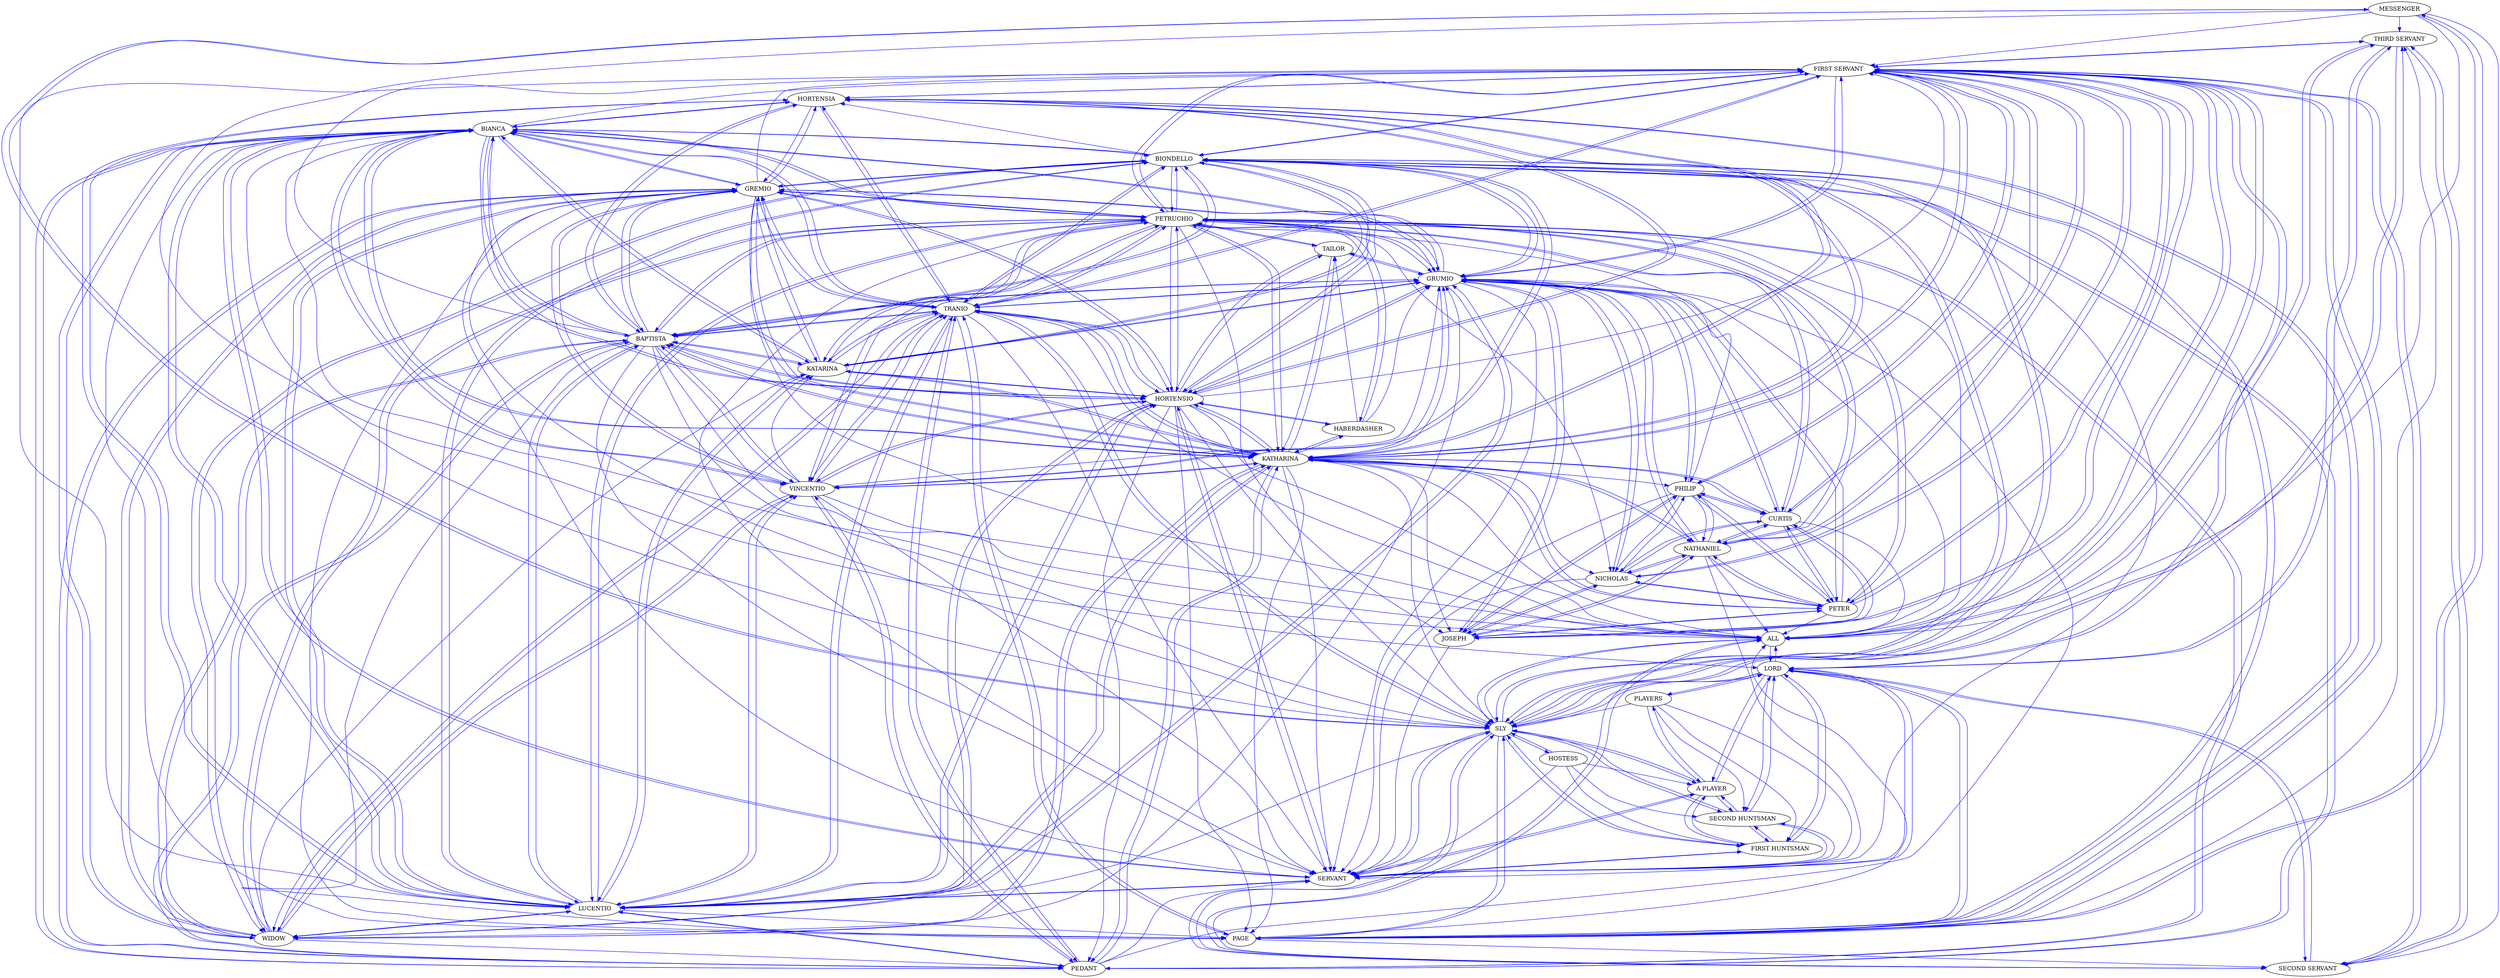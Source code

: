 strict digraph  {
	MESSENGER -> "THIRD SERVANT"	 [color=blue,
		weight=8];
	MESSENGER -> "FIRST SERVANT"	 [color=blue,
		weight=8];
	MESSENGER -> PAGE	 [color=blue,
		weight=8];
	MESSENGER -> "SECOND SERVANT"	 [color=blue,
		weight=8];
	MESSENGER -> ALL	 [color=blue,
		weight=8];
	MESSENGER -> SLY	 [color=blue,
		weight=8];
	MESSENGER -> LORD	 [color=blue,
		weight=8];
	PHILIP -> CURTIS	 [color=blue,
		weight=1];
	PHILIP -> JOSEPH	 [color=blue,
		weight=1];
	PHILIP -> PETER	 [color=blue,
		weight=1];
	PHILIP -> "FIRST SERVANT"	 [color=blue,
		weight=1];
	PHILIP -> NICHOLAS	 [color=blue,
		weight=1];
	PHILIP -> GRUMIO	 [color=blue,
		weight=1];
	PHILIP -> NATHANIEL	 [color=blue,
		weight=1];
	PHILIP -> SERVANT	 [color=blue,
		weight=1];
	HOSTESS -> "FIRST HUNTSMAN"	 [color=blue,
		weight=4];
	HOSTESS -> "SECOND HUNTSMAN"	 [color=blue,
		weight=4];
	HOSTESS -> SLY	 [color=blue,
		weight=4];
	HOSTESS -> "A PLAYER"	 [color=blue,
		weight=4];
	HOSTESS -> SERVANT	 [color=blue,
		weight=4];
	WIDOW -> LUCENTIO	 [color=blue,
		weight=11];
	WIDOW -> PEDANT	 [color=blue,
		weight=11];
	WIDOW -> KATHARINA	 [color=blue,
		weight=11];
	WIDOW -> HORTENSIO	 [color=blue,
		weight=11];
	WIDOW -> VINCENTIO	 [color=blue,
		weight=11];
	WIDOW -> GRUMIO	 [color=blue,
		weight=7];
	WIDOW -> KATARINA	 [color=blue,
		weight=4];
	WIDOW -> BAPTISTA	 [color=blue,
		weight=11];
	WIDOW -> TRANIO	 [color=blue,
		weight=11];
	WIDOW -> PETRUCHIO	 [color=blue,
		weight=11];
	WIDOW -> GREMIO	 [color=blue,
		weight=11];
	WIDOW -> BIONDELLO	 [color=blue,
		weight=11];
	WIDOW -> BIANCA	 [color=blue,
		weight=11];
	CURTIS -> PHILIP	 [color=blue,
		weight=25];
	CURTIS -> JOSEPH	 [color=blue,
		weight=25];
	CURTIS -> PETER	 [color=blue,
		weight=25];
	CURTIS -> "FIRST SERVANT"	 [color=blue,
		weight=25];
	CURTIS -> KATHARINA	 [color=blue,
		weight=5];
	CURTIS -> NICHOLAS	 [color=blue,
		weight=25];
	CURTIS -> GRUMIO	 [color=blue,
		weight=25];
	CURTIS -> NATHANIEL	 [color=blue,
		weight=25];
	CURTIS -> ALL	 [color=blue,
		weight=5];
	CURTIS -> PETRUCHIO	 [color=blue,
		weight=5];
	"FIRST HUNTSMAN" -> "SECOND HUNTSMAN"	 [color=blue,
		weight=9];
	"FIRST HUNTSMAN" -> SLY	 [color=blue,
		weight=9];
	"FIRST HUNTSMAN" -> "A PLAYER"	 [color=blue,
		weight=9];
	"FIRST HUNTSMAN" -> SERVANT	 [color=blue,
		weight=9];
	"FIRST HUNTSMAN" -> LORD	 [color=blue,
		weight=9];
	"SECOND HUNTSMAN" -> "FIRST HUNTSMAN"	 [color=blue,
		weight=3];
	"SECOND HUNTSMAN" -> SLY	 [color=blue,
		weight=3];
	"SECOND HUNTSMAN" -> "A PLAYER"	 [color=blue,
		weight=3];
	"SECOND HUNTSMAN" -> SERVANT	 [color=blue,
		weight=3];
	"SECOND HUNTSMAN" -> LORD	 [color=blue,
		weight=3];
	HABERDASHER -> KATHARINA	 [color=blue,
		weight=1];
	HABERDASHER -> HORTENSIO	 [color=blue,
		weight=1];
	HABERDASHER -> GRUMIO	 [color=blue,
		weight=1];
	HABERDASHER -> PETRUCHIO	 [color=blue,
		weight=1];
	HABERDASHER -> TAILOR	 [color=blue,
		weight=1];
	HORTENSIA -> LUCENTIO	 [color=blue,
		weight=1];
	HORTENSIA -> "FIRST SERVANT"	 [color=blue,
		weight=1];
	HORTENSIA -> PAGE	 [color=blue,
		weight=1];
	HORTENSIA -> KATHARINA	 [color=blue,
		weight=1];
	HORTENSIA -> HORTENSIO	 [color=blue,
		weight=1];
	HORTENSIA -> BAPTISTA	 [color=blue,
		weight=1];
	HORTENSIA -> SLY	 [color=blue,
		weight=1];
	HORTENSIA -> TRANIO	 [color=blue,
		weight=1];
	HORTENSIA -> GREMIO	 [color=blue,
		weight=1];
	HORTENSIA -> BIANCA	 [color=blue,
		weight=1];
	LUCENTIO -> WIDOW	 [color=blue,
		weight=25];
	LUCENTIO -> HORTENSIA	 [color=blue,
		weight=93];
	LUCENTIO -> "FIRST SERVANT"	 [color=blue,
		weight=93];
	LUCENTIO -> PAGE	 [color=blue,
		weight=93];
	LUCENTIO -> PEDANT	 [color=blue,
		weight=28];
	LUCENTIO -> KATHARINA	 [color=blue,
		weight=46];
	LUCENTIO -> HORTENSIO	 [color=blue,
		weight=68];
	LUCENTIO -> VINCENTIO	 [color=blue,
		weight=48];
	LUCENTIO -> GRUMIO	 [color=blue,
		weight=43];
	LUCENTIO -> KATARINA	 [color=blue,
		weight=13];
	LUCENTIO -> BAPTISTA	 [color=blue,
		weight=47];
	LUCENTIO -> SLY	 [color=blue,
		weight=93];
	LUCENTIO -> TRANIO	 [color=blue,
		weight=132];
	LUCENTIO -> PETRUCHIO	 [color=blue,
		weight=49];
	LUCENTIO -> SERVANT	 [color=blue,
		weight=13];
	LUCENTIO -> GREMIO	 [color=blue,
		weight=57];
	LUCENTIO -> BIONDELLO	 [color=blue,
		weight=61];
	LUCENTIO -> BIANCA	 [color=blue,
		weight=82];
	JOSEPH -> PHILIP	 [color=blue,
		weight=1];
	JOSEPH -> CURTIS	 [color=blue,
		weight=1];
	JOSEPH -> PETER	 [color=blue,
		weight=1];
	JOSEPH -> "FIRST SERVANT"	 [color=blue,
		weight=1];
	JOSEPH -> NICHOLAS	 [color=blue,
		weight=1];
	JOSEPH -> GRUMIO	 [color=blue,
		weight=1];
	JOSEPH -> NATHANIEL	 [color=blue,
		weight=1];
	JOSEPH -> SERVANT	 [color=blue,
		weight=1];
	"THIRD SERVANT" -> "FIRST SERVANT"	 [color=blue,
		weight=12];
	"THIRD SERVANT" -> "SECOND SERVANT"	 [color=blue,
		weight=12];
	"THIRD SERVANT" -> ALL	 [color=blue,
		weight=12];
	"THIRD SERVANT" -> SLY	 [color=blue,
		weight=12];
	"THIRD SERVANT" -> LORD	 [color=blue,
		weight=12];
	PETER -> PHILIP	 [color=blue,
		weight=2];
	PETER -> CURTIS	 [color=blue,
		weight=2];
	PETER -> JOSEPH	 [color=blue,
		weight=2];
	PETER -> "FIRST SERVANT"	 [color=blue,
		weight=2];
	PETER -> KATHARINA	 [color=blue,
		weight=2];
	PETER -> NICHOLAS	 [color=blue,
		weight=2];
	PETER -> GRUMIO	 [color=blue,
		weight=2];
	PETER -> NATHANIEL	 [color=blue,
		weight=2];
	PETER -> ALL	 [color=blue,
		weight=1];
	PETER -> PETRUCHIO	 [color=blue,
		weight=2];
	"FIRST SERVANT" -> PHILIP	 [color=blue,
		weight=1];
	"FIRST SERVANT" -> CURTIS	 [color=blue,
		weight=1];
	"FIRST SERVANT" -> HORTENSIA	 [color=blue,
		weight=1];
	"FIRST SERVANT" -> JOSEPH	 [color=blue,
		weight=1];
	"FIRST SERVANT" -> "THIRD SERVANT"	 [color=blue,
		weight=14];
	"FIRST SERVANT" -> PETER	 [color=blue,
		weight=1];
	"FIRST SERVANT" -> PAGE	 [color=blue,
		weight=1];
	"FIRST SERVANT" -> KATHARINA	 [color=blue,
		weight=1];
	"FIRST SERVANT" -> NICHOLAS	 [color=blue,
		weight=1];
	"FIRST SERVANT" -> GRUMIO	 [color=blue,
		weight=1];
	"FIRST SERVANT" -> NATHANIEL	 [color=blue,
		weight=1];
	"FIRST SERVANT" -> "SECOND SERVANT"	 [color=blue,
		weight=14];
	"FIRST SERVANT" -> ALL	 [color=blue,
		weight=14];
	"FIRST SERVANT" -> SLY	 [color=blue,
		weight=15];
	"FIRST SERVANT" -> TRANIO	 [color=blue,
		weight=1];
	"FIRST SERVANT" -> PETRUCHIO	 [color=blue,
		weight=1];
	"FIRST SERVANT" -> LORD	 [color=blue,
		weight=14];
	"FIRST SERVANT" -> BIONDELLO	 [color=blue,
		weight=1];
	PAGE -> MESSENGER	 [color=blue,
		weight=2];
	PAGE -> HORTENSIA	 [color=blue,
		weight=1];
	PAGE -> "THIRD SERVANT"	 [color=blue,
		weight=15];
	PAGE -> "FIRST SERVANT"	 [color=blue,
		weight=16];
	PAGE -> "SECOND SERVANT"	 [color=blue,
		weight=15];
	PAGE -> ALL	 [color=blue,
		weight=15];
	PAGE -> SLY	 [color=blue,
		weight=16];
	PAGE -> TRANIO	 [color=blue,
		weight=1];
	PAGE -> LORD	 [color=blue,
		weight=15];
	PAGE -> BIONDELLO	 [color=blue,
		weight=1];
	PEDANT -> LUCENTIO	 [color=blue,
		weight=28];
	PEDANT -> KATHARINA	 [color=blue,
		weight=13];
	PEDANT -> VINCENTIO	 [color=blue,
		weight=35];
	PEDANT -> GRUMIO	 [color=blue,
		weight=13];
	PEDANT -> BAPTISTA	 [color=blue,
		weight=18];
	PEDANT -> TRANIO	 [color=blue,
		weight=40];
	PEDANT -> PETRUCHIO	 [color=blue,
		weight=13];
	PEDANT -> SERVANT	 [color=blue,
		weight=3];
	PEDANT -> GREMIO	 [color=blue,
		weight=13];
	PEDANT -> BIONDELLO	 [color=blue,
		weight=45];
	PEDANT -> BIANCA	 [color=blue,
		weight=13];
	KATHARINA -> PHILIP	 [color=blue,
		weight=3];
	KATHARINA -> WIDOW	 [color=blue,
		weight=51];
	KATHARINA -> CURTIS	 [color=blue,
		weight=3];
	KATHARINA -> HABERDASHER	 [color=blue,
		weight=12];
	KATHARINA -> HORTENSIA	 [color=blue,
		weight=12];
	KATHARINA -> LUCENTIO	 [color=blue,
		weight=90];
	KATHARINA -> JOSEPH	 [color=blue,
		weight=3];
	KATHARINA -> PETER	 [color=blue,
		weight=3];
	KATHARINA -> "FIRST SERVANT"	 [color=blue,
		weight=15];
	KATHARINA -> PAGE	 [color=blue,
		weight=12];
	KATHARINA -> PEDANT	 [color=blue,
		weight=51];
	KATHARINA -> NICHOLAS	 [color=blue,
		weight=3];
	KATHARINA -> HORTENSIO	 [color=blue,
		weight=157];
	KATHARINA -> VINCENTIO	 [color=blue,
		weight=61];
	KATHARINA -> GRUMIO	 [color=blue,
		weight=70];
	KATHARINA -> KATARINA	 [color=blue,
		weight=73];
	KATHARINA -> NATHANIEL	 [color=blue,
		weight=3];
	KATHARINA -> BAPTISTA	 [color=blue,
		weight=133];
	KATHARINA -> ALL	 [color=blue,
		weight=74];
	KATHARINA -> SLY	 [color=blue,
		weight=12];
	KATHARINA -> TRANIO	 [color=blue,
		weight=129];
	KATHARINA -> PETRUCHIO	 [color=blue,
		weight=152];
	KATHARINA -> SERVANT	 [color=blue,
		weight=26];
	KATHARINA -> GREMIO	 [color=blue,
		weight=129];
	KATHARINA -> TAILOR	 [color=blue,
		weight=15];
	KATHARINA -> BIONDELLO	 [color=blue,
		weight=64];
	KATHARINA -> BIANCA	 [color=blue,
		weight=94];
	NICHOLAS -> PHILIP	 [color=blue,
		weight=1];
	NICHOLAS -> CURTIS	 [color=blue,
		weight=1];
	NICHOLAS -> JOSEPH	 [color=blue,
		weight=1];
	NICHOLAS -> PETER	 [color=blue,
		weight=1];
	NICHOLAS -> "FIRST SERVANT"	 [color=blue,
		weight=1];
	NICHOLAS -> GRUMIO	 [color=blue,
		weight=1];
	NICHOLAS -> NATHANIEL	 [color=blue,
		weight=1];
	NICHOLAS -> SERVANT	 [color=blue,
		weight=1];
	HORTENSIO -> WIDOW	 [color=blue,
		weight=17];
	HORTENSIO -> HABERDASHER	 [color=blue,
		weight=1];
	HORTENSIO -> HORTENSIA	 [color=blue,
		weight=25];
	HORTENSIO -> LUCENTIO	 [color=blue,
		weight=116];
	HORTENSIO -> "FIRST SERVANT"	 [color=blue,
		weight=25];
	HORTENSIO -> PAGE	 [color=blue,
		weight=25];
	HORTENSIO -> PEDANT	 [color=blue,
		weight=17];
	HORTENSIO -> KATHARINA	 [color=blue,
		weight=54];
	HORTENSIO -> VINCENTIO	 [color=blue,
		weight=22];
	HORTENSIO -> GRUMIO	 [color=blue,
		weight=100];
	HORTENSIO -> KATARINA	 [color=blue,
		weight=2];
	HORTENSIO -> BAPTISTA	 [color=blue,
		weight=38];
	HORTENSIO -> ALL	 [color=blue,
		weight=20];
	HORTENSIO -> SLY	 [color=blue,
		weight=25];
	HORTENSIO -> TRANIO	 [color=blue,
		weight=94];
	HORTENSIO -> PETRUCHIO	 [color=blue,
		weight=126];
	HORTENSIO -> SERVANT	 [color=blue,
		weight=7];
	HORTENSIO -> GREMIO	 [color=blue,
		weight=86];
	HORTENSIO -> TAILOR	 [color=blue,
		weight=6];
	HORTENSIO -> BIONDELLO	 [color=blue,
		weight=28];
	HORTENSIO -> BIANCA	 [color=blue,
		weight=68];
	VINCENTIO -> WIDOW	 [color=blue,
		weight=2];
	VINCENTIO -> LUCENTIO	 [color=blue,
		weight=38];
	VINCENTIO -> PEDANT	 [color=blue,
		weight=32];
	VINCENTIO -> KATHARINA	 [color=blue,
		weight=47];
	VINCENTIO -> HORTENSIO	 [color=blue,
		weight=11];
	VINCENTIO -> GRUMIO	 [color=blue,
		weight=37];
	VINCENTIO -> KATARINA	 [color=blue,
		weight=1];
	VINCENTIO -> BAPTISTA	 [color=blue,
		weight=25];
	VINCENTIO -> ALL	 [color=blue,
		weight=9];
	VINCENTIO -> TRANIO	 [color=blue,
		weight=19];
	VINCENTIO -> PETRUCHIO	 [color=blue,
		weight=47];
	VINCENTIO -> SERVANT	 [color=blue,
		weight=32];
	VINCENTIO -> GREMIO	 [color=blue,
		weight=38];
	VINCENTIO -> BIONDELLO	 [color=blue,
		weight=32];
	VINCENTIO -> BIANCA	 [color=blue,
		weight=38];
	GRUMIO -> PHILIP	 [color=blue,
		weight=88];
	GRUMIO -> CURTIS	 [color=blue,
		weight=77];
	GRUMIO -> LUCENTIO	 [color=blue,
		weight=8];
	GRUMIO -> JOSEPH	 [color=blue,
		weight=88];
	GRUMIO -> PETER	 [color=blue,
		weight=88];
	GRUMIO -> "FIRST SERVANT"	 [color=blue,
		weight=88];
	GRUMIO -> KATHARINA	 [color=blue,
		weight=45];
	GRUMIO -> NICHOLAS	 [color=blue,
		weight=88];
	GRUMIO -> HORTENSIO	 [color=blue,
		weight=64];
	GRUMIO -> KATARINA	 [color=blue,
		weight=1];
	GRUMIO -> NATHANIEL	 [color=blue,
		weight=88];
	GRUMIO -> BAPTISTA	 [color=blue,
		weight=1];
	GRUMIO -> ALL	 [color=blue,
		weight=1];
	GRUMIO -> TRANIO	 [color=blue,
		weight=1];
	GRUMIO -> PETRUCHIO	 [color=blue,
		weight=81];
	GRUMIO -> SERVANT	 [color=blue,
		weight=13];
	GRUMIO -> GREMIO	 [color=blue,
		weight=8];
	GRUMIO -> TAILOR	 [color=blue,
		weight=25];
	GRUMIO -> BIONDELLO	 [color=blue,
		weight=1];
	GRUMIO -> BIANCA	 [color=blue,
		weight=1];
	KATARINA -> LUCENTIO	 [color=blue,
		weight=3];
	KATARINA -> KATHARINA	 [color=blue,
		weight=3];
	KATARINA -> HORTENSIO	 [color=blue,
		weight=3];
	KATARINA -> GRUMIO	 [color=blue,
		weight=3];
	KATARINA -> BAPTISTA	 [color=blue,
		weight=3];
	KATARINA -> TRANIO	 [color=blue,
		weight=3];
	KATARINA -> PETRUCHIO	 [color=blue,
		weight=3];
	KATARINA -> GREMIO	 [color=blue,
		weight=3];
	KATARINA -> BIONDELLO	 [color=blue,
		weight=3];
	KATARINA -> BIANCA	 [color=blue,
		weight=3];
	NATHANIEL -> PHILIP	 [color=blue,
		weight=4];
	NATHANIEL -> CURTIS	 [color=blue,
		weight=4];
	NATHANIEL -> JOSEPH	 [color=blue,
		weight=4];
	NATHANIEL -> PETER	 [color=blue,
		weight=4];
	NATHANIEL -> "FIRST SERVANT"	 [color=blue,
		weight=4];
	NATHANIEL -> KATHARINA	 [color=blue,
		weight=1];
	NATHANIEL -> NICHOLAS	 [color=blue,
		weight=4];
	NATHANIEL -> GRUMIO	 [color=blue,
		weight=4];
	NATHANIEL -> ALL	 [color=blue,
		weight=1];
	NATHANIEL -> PETRUCHIO	 [color=blue,
		weight=1];
	NATHANIEL -> SERVANT	 [color=blue,
		weight=3];
	"SECOND SERVANT" -> "THIRD SERVANT"	 [color=blue,
		weight=12];
	"SECOND SERVANT" -> "FIRST SERVANT"	 [color=blue,
		weight=12];
	"SECOND SERVANT" -> ALL	 [color=blue,
		weight=12];
	"SECOND SERVANT" -> SLY	 [color=blue,
		weight=12];
	"SECOND SERVANT" -> LORD	 [color=blue,
		weight=12];
	PLAYERS -> "FIRST HUNTSMAN"	 [color=blue,
		weight=1];
	PLAYERS -> "SECOND HUNTSMAN"	 [color=blue,
		weight=1];
	PLAYERS -> SLY	 [color=blue,
		weight=1];
	PLAYERS -> "A PLAYER"	 [color=blue,
		weight=1];
	PLAYERS -> SERVANT	 [color=blue,
		weight=1];
	PLAYERS -> LORD	 [color=blue,
		weight=1];
	BAPTISTA -> WIDOW	 [color=blue,
		weight=12];
	BAPTISTA -> HORTENSIA	 [color=blue,
		weight=23];
	BAPTISTA -> LUCENTIO	 [color=blue,
		weight=126];
	BAPTISTA -> "FIRST SERVANT"	 [color=blue,
		weight=23];
	BAPTISTA -> PAGE	 [color=blue,
		weight=23];
	BAPTISTA -> PEDANT	 [color=blue,
		weight=37];
	BAPTISTA -> KATHARINA	 [color=blue,
		weight=128];
	BAPTISTA -> HORTENSIO	 [color=blue,
		weight=106];
	BAPTISTA -> VINCENTIO	 [color=blue,
		weight=42];
	BAPTISTA -> GRUMIO	 [color=blue,
		weight=27];
	BAPTISTA -> KATARINA	 [color=blue,
		weight=43];
	BAPTISTA -> ALL	 [color=blue,
		weight=52];
	BAPTISTA -> SLY	 [color=blue,
		weight=23];
	BAPTISTA -> TRANIO	 [color=blue,
		weight=160];
	BAPTISTA -> PETRUCHIO	 [color=blue,
		weight=76];
	BAPTISTA -> SERVANT	 [color=blue,
		weight=14];
	BAPTISTA -> GREMIO	 [color=blue,
		weight=146];
	BAPTISTA -> BIONDELLO	 [color=blue,
		weight=86];
	BAPTISTA -> BIANCA	 [color=blue,
		weight=81];
	ALL -> "THIRD SERVANT"	 [color=blue,
		weight=1];
	ALL -> "FIRST SERVANT"	 [color=blue,
		weight=1];
	ALL -> "SECOND SERVANT"	 [color=blue,
		weight=1];
	ALL -> SLY	 [color=blue,
		weight=1];
	ALL -> LORD	 [color=blue,
		weight=1];
	SLY -> MESSENGER	 [color=blue,
		weight=5];
	SLY -> HOSTESS	 [color=blue,
		weight=6];
	SLY -> "FIRST HUNTSMAN"	 [color=blue,
		weight=9];
	SLY -> "SECOND HUNTSMAN"	 [color=blue,
		weight=9];
	SLY -> HORTENSIA	 [color=blue,
		weight=4];
	SLY -> "THIRD SERVANT"	 [color=blue,
		weight=50];
	SLY -> "FIRST SERVANT"	 [color=blue,
		weight=54];
	SLY -> PAGE	 [color=blue,
		weight=23];
	SLY -> "SECOND SERVANT"	 [color=blue,
		weight=50];
	SLY -> ALL	 [color=blue,
		weight=50];
	SLY -> TRANIO	 [color=blue,
		weight=4];
	SLY -> "A PLAYER"	 [color=blue,
		weight=9];
	SLY -> SERVANT	 [color=blue,
		weight=9];
	SLY -> LORD	 [color=blue,
		weight=50];
	SLY -> BIONDELLO	 [color=blue,
		weight=4];
	TRANIO -> WIDOW	 [color=blue,
		weight=4];
	TRANIO -> HORTENSIA	 [color=blue,
		weight=63];
	TRANIO -> LUCENTIO	 [color=blue,
		weight=214];
	TRANIO -> "FIRST SERVANT"	 [color=blue,
		weight=63];
	TRANIO -> PAGE	 [color=blue,
		weight=63];
	TRANIO -> PEDANT	 [color=blue,
		weight=76];
	TRANIO -> KATHARINA	 [color=blue,
		weight=74];
	TRANIO -> HORTENSIO	 [color=blue,
		weight=104];
	TRANIO -> VINCENTIO	 [color=blue,
		weight=41];
	TRANIO -> GRUMIO	 [color=blue,
		weight=80];
	TRANIO -> KATARINA	 [color=blue,
		weight=42];
	TRANIO -> BAPTISTA	 [color=blue,
		weight=116];
	TRANIO -> ALL	 [color=blue,
		weight=17];
	TRANIO -> SLY	 [color=blue,
		weight=63];
	TRANIO -> PETRUCHIO	 [color=blue,
		weight=97];
	TRANIO -> SERVANT	 [color=blue,
		weight=10];
	TRANIO -> GREMIO	 [color=blue,
		weight=132];
	TRANIO -> BIONDELLO	 [color=blue,
		weight=171];
	TRANIO -> BIANCA	 [color=blue,
		weight=87];
	PETRUCHIO -> PHILIP	 [color=blue,
		weight=73];
	PETRUCHIO -> WIDOW	 [color=blue,
		weight=63];
	PETRUCHIO -> CURTIS	 [color=blue,
		weight=49];
	PETRUCHIO -> HABERDASHER	 [color=blue,
		weight=11];
	PETRUCHIO -> LUCENTIO	 [color=blue,
		weight=188];
	PETRUCHIO -> JOSEPH	 [color=blue,
		weight=73];
	PETRUCHIO -> PETER	 [color=blue,
		weight=73];
	PETRUCHIO -> "FIRST SERVANT"	 [color=blue,
		weight=73];
	PETRUCHIO -> PEDANT	 [color=blue,
		weight=74];
	PETRUCHIO -> KATHARINA	 [color=blue,
		weight=509];
	PETRUCHIO -> NICHOLAS	 [color=blue,
		weight=73];
	PETRUCHIO -> HORTENSIO	 [color=blue,
		weight=462];
	PETRUCHIO -> VINCENTIO	 [color=blue,
		weight=103];
	PETRUCHIO -> GRUMIO	 [color=blue,
		weight=357];
	PETRUCHIO -> KATARINA	 [color=blue,
		weight=86];
	PETRUCHIO -> NATHANIEL	 [color=blue,
		weight=73];
	PETRUCHIO -> BAPTISTA	 [color=blue,
		weight=289];
	PETRUCHIO -> ALL	 [color=blue,
		weight=229];
	PETRUCHIO -> TRANIO	 [color=blue,
		weight=298];
	PETRUCHIO -> SERVANT	 [color=blue,
		weight=59];
	PETRUCHIO -> GREMIO	 [color=blue,
		weight=329];
	PETRUCHIO -> TAILOR	 [color=blue,
		weight=43];
	PETRUCHIO -> BIONDELLO	 [color=blue,
		weight=168];
	PETRUCHIO -> BIANCA	 [color=blue,
		weight=137];
	"A PLAYER" -> "FIRST HUNTSMAN"	 [color=blue,
		weight=4];
	"A PLAYER" -> "SECOND HUNTSMAN"	 [color=blue,
		weight=4];
	"A PLAYER" -> PLAYERS	 [color=blue,
		weight=4];
	"A PLAYER" -> SLY	 [color=blue,
		weight=4];
	"A PLAYER" -> SERVANT	 [color=blue,
		weight=4];
	"A PLAYER" -> LORD	 [color=blue,
		weight=4];
	SERVANT -> "FIRST HUNTSMAN"	 [color=blue,
		weight=2];
	SERVANT -> "SECOND HUNTSMAN"	 [color=blue,
		weight=2];
	SERVANT -> LUCENTIO	 [color=blue,
		weight=3];
	SERVANT -> HORTENSIO	 [color=blue,
		weight=3];
	SERVANT -> SLY	 [color=blue,
		weight=2];
	SERVANT -> "A PLAYER"	 [color=blue,
		weight=2];
	SERVANT -> LORD	 [color=blue,
		weight=2];
	SERVANT -> BIANCA	 [color=blue,
		weight=3];
	GREMIO -> WIDOW	 [color=blue,
		weight=3];
	GREMIO -> HORTENSIA	 [color=blue,
		weight=26];
	GREMIO -> LUCENTIO	 [color=blue,
		weight=125];
	GREMIO -> "FIRST SERVANT"	 [color=blue,
		weight=26];
	GREMIO -> PAGE	 [color=blue,
		weight=26];
	GREMIO -> PEDANT	 [color=blue,
		weight=11];
	GREMIO -> KATHARINA	 [color=blue,
		weight=67];
	GREMIO -> HORTENSIO	 [color=blue,
		weight=128];
	GREMIO -> VINCENTIO	 [color=blue,
		weight=11];
	GREMIO -> GRUMIO	 [color=blue,
		weight=84];
	GREMIO -> KATARINA	 [color=blue,
		weight=34];
	GREMIO -> BAPTISTA	 [color=blue,
		weight=101];
	GREMIO -> ALL	 [color=blue,
		weight=16];
	GREMIO -> SLY	 [color=blue,
		weight=26];
	GREMIO -> TRANIO	 [color=blue,
		weight=133];
	GREMIO -> PETRUCHIO	 [color=blue,
		weight=100];
	GREMIO -> SERVANT	 [color=blue,
		weight=9];
	GREMIO -> BIONDELLO	 [color=blue,
		weight=67];
	GREMIO -> BIANCA	 [color=blue,
		weight=52];
	TAILOR -> KATHARINA	 [color=blue,
		weight=17];
	TAILOR -> HORTENSIO	 [color=blue,
		weight=17];
	TAILOR -> GRUMIO	 [color=blue,
		weight=17];
	TAILOR -> PETRUCHIO	 [color=blue,
		weight=17];
	LORD -> "FIRST HUNTSMAN"	 [color=blue,
		weight=106];
	LORD -> "SECOND HUNTSMAN"	 [color=blue,
		weight=106];
	LORD -> "THIRD SERVANT"	 [color=blue,
		weight=32];
	LORD -> "FIRST SERVANT"	 [color=blue,
		weight=32];
	LORD -> PAGE	 [color=blue,
		weight=3];
	LORD -> "SECOND SERVANT"	 [color=blue,
		weight=32];
	LORD -> PLAYERS	 [color=blue,
		weight=21];
	LORD -> ALL	 [color=blue,
		weight=32];
	LORD -> SLY	 [color=blue,
		weight=138];
	LORD -> "A PLAYER"	 [color=blue,
		weight=106];
	LORD -> SERVANT	 [color=blue,
		weight=106];
	BIONDELLO -> WIDOW	 [color=blue,
		weight=5];
	BIONDELLO -> HORTENSIA	 [color=blue,
		weight=5];
	BIONDELLO -> LUCENTIO	 [color=blue,
		weight=97];
	BIONDELLO -> "FIRST SERVANT"	 [color=blue,
		weight=5];
	BIONDELLO -> PAGE	 [color=blue,
		weight=5];
	BIONDELLO -> PEDANT	 [color=blue,
		weight=25];
	BIONDELLO -> KATHARINA	 [color=blue,
		weight=57];
	BIONDELLO -> HORTENSIO	 [color=blue,
		weight=7];
	BIONDELLO -> VINCENTIO	 [color=blue,
		weight=42];
	BIONDELLO -> GRUMIO	 [color=blue,
		weight=18];
	BIONDELLO -> KATARINA	 [color=blue,
		weight=41];
	BIONDELLO -> BAPTISTA	 [color=blue,
		weight=49];
	BIONDELLO -> SLY	 [color=blue,
		weight=5];
	BIONDELLO -> TRANIO	 [color=blue,
		weight=68];
	BIONDELLO -> PETRUCHIO	 [color=blue,
		weight=18];
	BIONDELLO -> SERVANT	 [color=blue,
		weight=2];
	BIONDELLO -> GREMIO	 [color=blue,
		weight=62];
	BIONDELLO -> BIANCA	 [color=blue,
		weight=67];
	BIANCA -> WIDOW	 [color=blue,
		weight=8];
	BIANCA -> HORTENSIA	 [color=blue,
		weight=4];
	BIANCA -> LUCENTIO	 [color=blue,
		weight=54];
	BIANCA -> "FIRST SERVANT"	 [color=blue,
		weight=4];
	BIANCA -> PAGE	 [color=blue,
		weight=4];
	BIANCA -> PEDANT	 [color=blue,
		weight=8];
	BIANCA -> KATHARINA	 [color=blue,
		weight=31];
	BIANCA -> HORTENSIO	 [color=blue,
		weight=48];
	BIANCA -> VINCENTIO	 [color=blue,
		weight=10];
	BIANCA -> GRUMIO	 [color=blue,
		weight=8];
	BIANCA -> KATARINA	 [color=blue,
		weight=3];
	BIANCA -> BAPTISTA	 [color=blue,
		weight=15];
	BIANCA -> ALL	 [color=blue,
		weight=17];
	BIANCA -> SLY	 [color=blue,
		weight=4];
	BIANCA -> TRANIO	 [color=blue,
		weight=19];
	BIANCA -> PETRUCHIO	 [color=blue,
		weight=10];
	BIANCA -> SERVANT	 [color=blue,
		weight=3];
	BIANCA -> GREMIO	 [color=blue,
		weight=15];
	BIANCA -> BIONDELLO	 [color=blue,
		weight=9];
}
